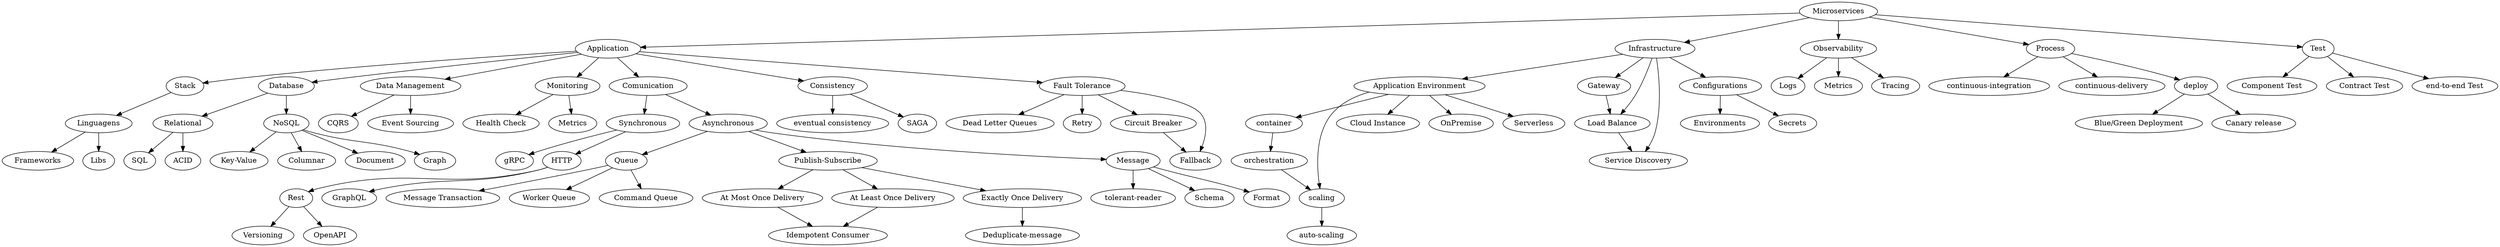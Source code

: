 // Microservices Roadmap
digraph {
	microservices [label=Microservices]
	microservices -> application
	microservices -> infrastructure
	microservices -> observability
	microservices -> process
	microservices -> test
	application [label=Application]
	application -> stack
	application -> db
	application -> "data-management"
	application -> monitoring
	application -> comunication
	application -> consistency
	stack [label=Stack]
	linguagens [label=Linguagens]
	framework [label=Frameworks]
	lib [label=Libs]
	stack -> linguagens
	linguagens -> framework
	linguagens -> lib
	db [label=Database]
	db -> relational
	db -> nosql
	nosql [label=NoSQL]
	"key-value" [label="Key-Value"]
	columnar [label=Columnar]
	document [label=Document]
	"graph" [label="Graph"]
	nosql -> "key-value"
	nosql -> columnar
	nosql -> document
	nosql -> "graph"
	relational [label=Relational]
	sql [label=SQL]
	acid [label=ACID]
	relational -> sql
	relational -> acid
	"data-management" [label="Data Management"]
	cqrs [label=CQRS]
	"event-sourcing" [label="Event Sourcing"]
	"data-management" -> cqrs
	"data-management" -> "event-sourcing"
	monitoring [label=Monitoring]
	"health-check" [label="Health Check"]
	"app-metrics" [label=Metrics]
	monitoring -> "health-check"
	monitoring -> "app-metrics"
	comunication [label=Comunication]
	synchronous [label=Synchronous]
	asynchronous [label=Asynchronous]
	comunication -> synchronous
	comunication -> asynchronous
	grpc [label=gRPC]
	http [label=HTTP]
	synchronous -> http
	synchronous -> grpc
	rest [label=Rest]
	graphql [label=GraphQL]
	http -> rest
	http -> graphql
	versioning [label=Versioning]
	"open-api" [label=OpenAPI]
	rest -> versioning
	rest -> "open-api"
	queue [label=Queue]
	"pub-sub" [label="Publish-Subscribe"]
	asynchronous -> queue
	asynchronous -> "pub-sub"
	asynchronous -> messages
	"queue-transaction" [label="Message Transaction"]
	"worker-queue" [label="Worker Queue"]
	"command-queue" [label="Command Queue"]
	queue -> "queue-transaction"
	queue -> "worker-queue"
	queue -> "command-queue"
	"at-most-once-delivery" [label="At Most Once Delivery"]
	"at-least-once-delivery" [label="At Least Once Delivery"]
	"exactly-once-delivery" [label="Exactly Once Delivery"]
	"pub-sub" -> "at-most-once-delivery"
	"pub-sub" -> "at-least-once-delivery"
	"pub-sub" -> "exactly-once-delivery"
	deduplicate [label="Deduplicate-message"]
	idempotent [label="Idempotent Consumer"]
	"at-most-once-delivery" -> idempotent
	"at-least-once-delivery" -> idempotent
	"exactly-once-delivery" -> deduplicate
	messages [label=Message]
	"tolerant-reader" [label="tolerant-reader"]
	schema [label=Schema]
	"message-format" [label=Format]
	messages -> "tolerant-reader"
	messages -> schema
	messages -> "message-format"
	application -> "fault-tolerance"
	"fault-tolerance" [label="Fault Tolerance"]
	dlq [label="Dead Letter Queues"]
	retry [label=Retry]
	"app-circuit-breaker" [label="Circuit Breaker"]
	fallback [label=Fallback]
	consistency [label=Consistency]
	"eventual-consistency" [label="eventual consistency"]
	saga [label=SAGA]
	consistency -> "eventual-consistency"
	consistency -> saga
	"fault-tolerance" -> dlq
	"fault-tolerance" -> retry
	"fault-tolerance" -> "app-circuit-breaker"
	"fault-tolerance" -> fallback
	"app-circuit-breaker" -> fallback
	infrastructure [label=Infrastructure]
	"application-environment" [label="Application Environment"]
	gateway [label=Gateway]
	"load-balance" [label="Load Balance"]
	"service-discovery" [label="Service Discovery"]
	configuration [label=Configurations]
	infrastructure -> "application-environment"
	infrastructure -> gateway
	infrastructure -> "load-balance"
	infrastructure -> "service-discovery"
	infrastructure -> configuration
	gateway -> "load-balance"
	"load-balance" -> "service-discovery"
	container [label=container]
	"application-environment" -> scaling
	"cloud-instance" [label="Cloud Instance"]
	"on-premise" [label=OnPremise]
	serveless [label=Serverless]
	"application-environment" -> container
	"application-environment" -> "cloud-instance"
	"application-environment" -> "on-premise"
	"application-environment" -> serveless
	container -> orchestration
	scaling -> "auto-scaling"
	orchestration -> scaling
	environment [label=Environments]
	secrets [label=Secrets]
	configuration -> environment
	configuration -> secrets
	observability [label=Observability]
	observability -> log
	observability -> metrics
	observability -> tracing
	log [label=Logs]
	metrics [label=Metrics]
	tracing [label=Tracing]
	process [label=Process]
	process -> "continuous-integration"
	process -> "continuous-delivery"
	process -> deploy
	deploy [label=deploy]
	"blue-green-deployment" [label="Blue/Green Deployment"]
	"canary-release" [label="Canary release"]
	deploy -> "blue-green-deployment"
	deploy -> "canary-release"
	test [label=Test]
	test -> "component-test"
	test -> "contract-test"
	test -> "end-to-end-test"
	"component-test" [label="Component Test"]
	"contract-test" [label="Contract Test"]
	"end-to-end-test" [label="end-to-end Test"]
}
